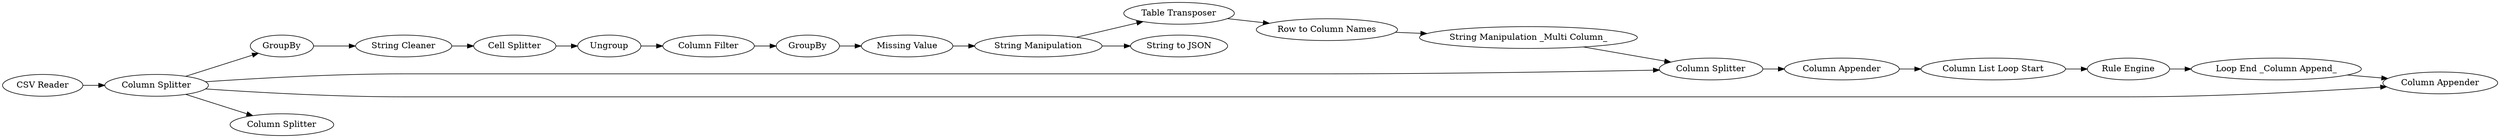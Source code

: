 digraph {
	9 -> 7
	5 -> 8
	29 -> 28
	10 -> 9
	32 -> 25
	7 -> 11
	18 -> 5
	17 -> 20
	25 -> 29
	12 -> 13
	22 -> 19
	19 -> 32
	30 -> 31
	11 -> 12
	20 -> 22
	28 -> 30
	13 -> 17
	5 -> 32
	5 -> 31
	8 -> 10
	5 -> 23
	17 -> 16
	7 [label=Ungroup]
	9 [label="Cell Splitter"]
	18 [label="CSV Reader"]
	8 [label=GroupBy]
	32 [label="Column Splitter"]
	17 [label="String Manipulation"]
	19 [label="String Manipulation _Multi Column_"]
	31 [label="Column Appender"]
	25 [label="Column Appender"]
	12 [label=GroupBy]
	10 [label="String Cleaner"]
	16 [label="String to JSON"]
	22 [label="Row to Column Names"]
	28 [label="Rule Engine"]
	23 [label="Column Splitter"]
	11 [label="Column Filter"]
	5 [label="Column Splitter"]
	13 [label="Missing Value"]
	20 [label="Table Transposer"]
	29 [label="Column List Loop Start"]
	30 [label="Loop End _Column Append_"]
	rankdir=LR
}
